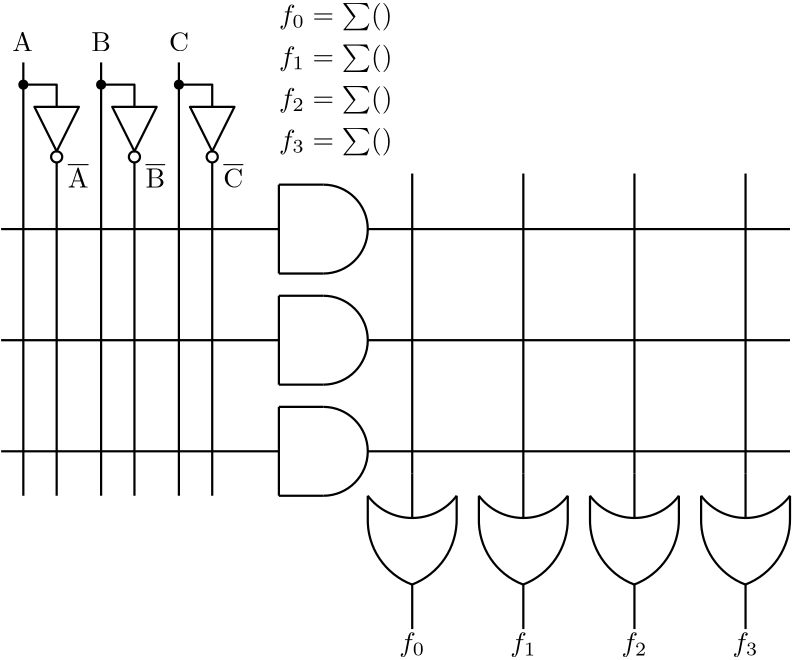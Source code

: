 <?xml version="1.0"?>
<!DOCTYPE ipe SYSTEM "ipe.dtd">
<ipe version="70206" creator="Ipe 7.2.10">
<info created="D:20190815000351" modified="D:20200329202304"/>
<ipestyle name="basic">
<symbol name="arrow/arc(spx)">
<path stroke="sym-stroke" fill="sym-stroke" pen="sym-pen">
0 0 m
-1 0.333 l
-1 -0.333 l
h
</path>
</symbol>
<symbol name="arrow/farc(spx)">
<path stroke="sym-stroke" fill="white" pen="sym-pen">
0 0 m
-1 0.333 l
-1 -0.333 l
h
</path>
</symbol>
<symbol name="arrow/ptarc(spx)">
<path stroke="sym-stroke" fill="sym-stroke" pen="sym-pen">
0 0 m
-1 0.333 l
-0.8 0 l
-1 -0.333 l
h
</path>
</symbol>
<symbol name="arrow/fptarc(spx)">
<path stroke="sym-stroke" fill="white" pen="sym-pen">
0 0 m
-1 0.333 l
-0.8 0 l
-1 -0.333 l
h
</path>
</symbol>
<symbol name="mark/circle(sx)" transformations="translations">
<path fill="sym-stroke">
0.6 0 0 0.6 0 0 e
0.4 0 0 0.4 0 0 e
</path>
</symbol>
<symbol name="mark/disk(sx)" transformations="translations">
<path fill="sym-stroke">
0.6 0 0 0.6 0 0 e
</path>
</symbol>
<symbol name="mark/fdisk(sfx)" transformations="translations">
<group>
<path fill="sym-fill">
0.5 0 0 0.5 0 0 e
</path>
<path fill="sym-stroke" fillrule="eofill">
0.6 0 0 0.6 0 0 e
0.4 0 0 0.4 0 0 e
</path>
</group>
</symbol>
<symbol name="mark/box(sx)" transformations="translations">
<path fill="sym-stroke" fillrule="eofill">
-0.6 -0.6 m
0.6 -0.6 l
0.6 0.6 l
-0.6 0.6 l
h
-0.4 -0.4 m
0.4 -0.4 l
0.4 0.4 l
-0.4 0.4 l
h
</path>
</symbol>
<symbol name="mark/square(sx)" transformations="translations">
<path fill="sym-stroke">
-0.6 -0.6 m
0.6 -0.6 l
0.6 0.6 l
-0.6 0.6 l
h
</path>
</symbol>
<symbol name="mark/fsquare(sfx)" transformations="translations">
<group>
<path fill="sym-fill">
-0.5 -0.5 m
0.5 -0.5 l
0.5 0.5 l
-0.5 0.5 l
h
</path>
<path fill="sym-stroke" fillrule="eofill">
-0.6 -0.6 m
0.6 -0.6 l
0.6 0.6 l
-0.6 0.6 l
h
-0.4 -0.4 m
0.4 -0.4 l
0.4 0.4 l
-0.4 0.4 l
h
</path>
</group>
</symbol>
<symbol name="mark/cross(sx)" transformations="translations">
<group>
<path fill="sym-stroke">
-0.43 -0.57 m
0.57 0.43 l
0.43 0.57 l
-0.57 -0.43 l
h
</path>
<path fill="sym-stroke">
-0.43 0.57 m
0.57 -0.43 l
0.43 -0.57 l
-0.57 0.43 l
h
</path>
</group>
</symbol>
<symbol name="arrow/fnormal(spx)">
<path stroke="sym-stroke" fill="white" pen="sym-pen">
0 0 m
-1 0.333 l
-1 -0.333 l
h
</path>
</symbol>
<symbol name="arrow/pointed(spx)">
<path stroke="sym-stroke" fill="sym-stroke" pen="sym-pen">
0 0 m
-1 0.333 l
-0.8 0 l
-1 -0.333 l
h
</path>
</symbol>
<symbol name="arrow/fpointed(spx)">
<path stroke="sym-stroke" fill="white" pen="sym-pen">
0 0 m
-1 0.333 l
-0.8 0 l
-1 -0.333 l
h
</path>
</symbol>
<symbol name="arrow/linear(spx)">
<path stroke="sym-stroke" pen="sym-pen">
-1 0.333 m
0 0 l
-1 -0.333 l
</path>
</symbol>
<symbol name="arrow/fdouble(spx)">
<path stroke="sym-stroke" fill="white" pen="sym-pen">
0 0 m
-1 0.333 l
-1 -0.333 l
h
-1 0 m
-2 0.333 l
-2 -0.333 l
h
</path>
</symbol>
<symbol name="arrow/double(spx)">
<path stroke="sym-stroke" fill="sym-stroke" pen="sym-pen">
0 0 m
-1 0.333 l
-1 -0.333 l
h
-1 0 m
-2 0.333 l
-2 -0.333 l
h
</path>
</symbol>
<pen name="heavier" value="0.8"/>
<pen name="fat" value="1.2"/>
<pen name="ultrafat" value="2"/>
<symbolsize name="large" value="5"/>
<symbolsize name="small" value="2"/>
<symbolsize name="tiny" value="1.1"/>
<arrowsize name="large" value="10"/>
<arrowsize name="small" value="5"/>
<arrowsize name="tiny" value="3"/>
<color name="red1" value="1 0 0"/>
<color name="red2" value="0.933 0 0"/>
<color name="red3" value="0.804 0 0"/>
<color name="red4" value="0.545 0 0"/>
<color name="green1" value="0 1 0"/>
<color name="green2" value="0 0.933 0"/>
<color name="green3" value="0 0.804 0"/>
<color name="green4" value="0 0.545 0"/>
<color name="green" value="0 1 0"/>
<color name="blue1" value="0 0 1"/>
<color name="blue2" value="0 0 0.933"/>
<color name="blue3" value="0 0 0.804"/>
<color name="blue4" value="0 0 0.545"/>
<color name="yellow" value="1 1 0"/>
<color name="orange" value="1 0.647 0"/>
<color name="gold" value="1 0.843 0"/>
<color name="purple" value="0.627 0.125 0.941"/>
<color name="gray" value="0.745"/>
<color name="brown" value="0.647 0.165 0.165"/>
<color name="navy" value="0 0 0.502"/>
<color name="pink" value="1 0.753 0.796"/>
<color name="seagreen" value="0.18 0.545 0.341"/>
<color name="turquoise" value="0.251 0.878 0.816"/>
<color name="violet" value="0.933 0.51 0.933"/>
<color name="darkblue" value="0 0 0.545"/>
<color name="darkcyan" value="0 0.545 0.545"/>
<color name="darkgray" value="0.663"/>
<color name="darkgreen" value="0 0.392 0"/>
<color name="darkmagenta" value="0.545 0 0.545"/>
<color name="darkorange" value="1 0.549 0"/>
<color name="darkred" value="0.545 0 0"/>
<color name="lightblue" value="0.678 0.847 0.902"/>
<color name="lightcyan" value="0.878 1 1"/>
<color name="lightgray" value="0.827"/>
<color name="lightgreen" value="0.565 0.933 0.565"/>
<color name="lightyellow" value="1 1 0.878"/>
<dashstyle name="dashed1" value="[1] 0"/>
<dashstyle name="dashed2" value="[2] 0"/>
<dashstyle name="dashed3" value="[4] 0"/>
<dashstyle name="dotted1" value="[1 1] 0"/>
<dashstyle name="dotted2" value="[1 2] 0"/>
<dashstyle name="dotted3" value="[1 3] 0"/>
<dashstyle name="dash dotted" value="[4 2 1 2] 0"/>
<dashstyle name="dash dot dotted" value="[4 2 1 2 1 2] 0"/>
<textsize name="large" value="\large"/>
<textsize name="small" value="\small"/>
<textsize name="tiny" value="\tiny"/>
<textsize name="Large" value="\Large"/>
<textsize name="LARGE" value="\LARGE"/>
<textsize name="huge" value="\huge"/>
<textsize name="Huge" value="\Huge"/>
<textsize name="footnote" value="\footnotesize"/>
<textstyle name="center" begin="\begin{center}" end="\end{center}"/>
<textstyle name="itemize" begin="\begin{itemize}" end="\end{itemize}"/>
<textstyle name="item" begin="\begin{itemize}\item{}" end="\end{itemize}"/>
<gridsize name="1 pts" value="1"/>
<gridsize name="2 pts" value="2"/>
<gridsize name="4 pts" value="4"/>
<gridsize name="8 pts (~3 mm)" value="8"/>
<gridsize name="16 pts (~6 mm)" value="16"/>
<gridsize name="32 pts (~12 mm)" value="32"/>
<gridsize name="10 pts (~3.5 mm)" value="10"/>
<gridsize name="20 pts (~7 mm)" value="20"/>
<gridsize name="14 pts (~5 mm)" value="14"/>
<gridsize name="28 pts (~10 mm)" value="28"/>
<gridsize name="56 pts (~20 mm)" value="56"/>
<anglesize name="90 deg" value="90"/>
<anglesize name="60 deg" value="60"/>
<anglesize name="45 deg" value="45"/>
<anglesize name="30 deg" value="30"/>
<anglesize name="22.5 deg" value="22.5"/>
<opacity name="10%" value="0.1"/>
<opacity name="30%" value="0.3"/>
<opacity name="50%" value="0.5"/>
<opacity name="75%" value="0.75"/>
<layout paper="500 300" origin="0 0" frame="500 300"/>
<tiling name="falling" angle="-60" step="4" width="1"/>
<tiling name="rising" angle="30" step="4" width="1"/>
</ipestyle>
<page>
<layer name="alpha"/>
<view layers="alpha" active="alpha"/>
<path layer="alpha" matrix="1 0 0 1 -108 -50" stroke="black" pen="heavier">
112 208 m
212 208 l
</path>
<path matrix="1 0 0 1 56 54" stroke="black" pen="heavier">
48 120 m
48 88 l
</path>
<path matrix="0 -1 1 0 16 222" stroke="black" pen="heavier">
48 104 m
16 0 0 -16 64 104 80 104 a
</path>
<path matrix="1 0 0 1 56 54" stroke="black" pen="heavier">
48 120 m
64 120 l
</path>
<path matrix="1 0 0 1 56 54" stroke="black" pen="heavier">
48 88 m
64 88 l
</path>
<path matrix="1 0 0 1 -108 -50" stroke="black" pen="heavier">
112 168 m
212 168 l
</path>
<path matrix="1 0 0 1 56 14" stroke="black" pen="heavier">
48 120 m
48 88 l
</path>
<path matrix="0 -1 1 0 16 182" stroke="black" pen="heavier">
48 104 m
16 0 0 -16 64 104 80 104 a
</path>
<path matrix="1 0 0 1 56 14" stroke="black" pen="heavier">
48 120 m
64 120 l
</path>
<path matrix="1 0 0 1 56 14" stroke="black" pen="heavier">
48 88 m
64 88 l
</path>
<path matrix="1 0 0 1 -108 -50" stroke="black" pen="heavier">
112 128 m
212 128 l
</path>
<path matrix="1 0 0 1 56 -26" stroke="black" pen="heavier">
48 120 m
48 88 l
</path>
<path matrix="0 -1 1 0 16 142" stroke="black" pen="heavier">
48 104 m
16 0 0 -16 64 104 80 104 a
</path>
<path matrix="1 0 0 1 56 -26" stroke="black" pen="heavier">
48 120 m
64 120 l
</path>
<path matrix="1 0 0 1 56 -26" stroke="black" pen="heavier">
48 88 m
64 88 l
</path>
<path matrix="0 -1 1 0 56 102" stroke="black" pen="heavier">
32 96 m
48 96 l
</path>
<path matrix="0 -1 1 0 48 110" stroke="black" pen="heavier">
80 104 m
96 104 l
</path>
<path matrix="0 -1 1 0 96 102" stroke="black" pen="heavier">
32 96 m
48 96 l
</path>
<path matrix="0 -1 1 0 88 110" stroke="black" pen="heavier">
80 104 m
96 104 l
</path>
<path matrix="0 -1 1 0 136 102" stroke="black" pen="heavier">
32 96 m
48 96 l
</path>
<path matrix="0 -1 1 0 128 110" stroke="black" pen="heavier">
80 104 m
96 104 l
</path>
<path matrix="0 -1 1 0 176 102" stroke="black" pen="heavier">
32 96 m
48 96 l
</path>
<path matrix="0 -1 1 0 168 110" stroke="black" pen="heavier">
80 104 m
96 104 l
</path>
<path matrix="1 0 0 1 -108 -50" stroke="black" pen="heavier">
244 128 m
396 128 l
</path>
<path matrix="1 0 0 1 -108 -50" stroke="black" pen="heavier">
244 168 m
396 168 l
</path>
<path matrix="1 0 0 1 -108 -50" stroke="black" pen="heavier">
244 208 m
396 208 l
</path>
<path matrix="1 0 0 1 -108 -50" stroke="black" pen="heavier">
260 228 m
260 120 l
</path>
<path matrix="1 0 0 1 -108 -50" stroke="black" pen="heavier">
300 228 m
300 120 l
</path>
<path matrix="1 0 0 1 -108 -50" stroke="black" pen="heavier">
340 228 m
340 120 l
</path>
<path matrix="1 0 0 1 -108 -50" stroke="black" pen="heavier">
380 228 m
380 120 l
</path>
<text matrix="1 0 0 1 -8 -66" transformations="translations" pos="16 288" stroke="black" type="label" width="7.472" height="6.808" depth="0" valign="baseline">A</text>
<text matrix="1 0 0 1 4.4715 -66" transformations="translations" pos="32 288" stroke="black" type="label" width="7.057" height="6.808" depth="0" valign="baseline">B</text>
<text matrix="1 0 0 1 16.4025 -66" transformations="translations" pos="48 288" stroke="black" type="label" width="7.195" height="6.808" depth="0" valign="baseline">C</text>
<text matrix="1 0 0 1 12 -115" transformations="translations" pos="16 288" stroke="black" type="label" width="7.472" height="8.8" depth="0" valign="baseline" style="math">\mathrm{\overline{A}}</text>
<text matrix="1 0 0 1 40 -115" transformations="translations" pos="16 288" stroke="black" type="label" width="7.057" height="8.8" depth="0" valign="baseline" style="math">\mathrm{\overline{B}}</text>
<text matrix="1 0 0 1 68 -115" transformations="translations" pos="16 288" stroke="black" type="label" width="7.195" height="8.8" depth="0" valign="baseline" style="math">\mathrm{\overline{C}}</text>
<group matrix="1 0 0 1 -104 -50">
<path stroke="black" pen="heavier">
392 112 m
392 104 l
</path>
<path stroke="black" pen="heavier">
360 112 m
360 104 l
</path>
<path matrix="1 0 0 1 168 -152" stroke="black" pen="heavier">
192 264 m
20 0 0 20 208 276 224 264 a
</path>
<path matrix="1 0 0 1 40 40" stroke="black" pen="heavier">
320 64 m
24.8577 0 0 24.8577 344.846 63.2305 336 40 a
</path>
<path stroke="black" pen="heavier">
392 104 m
-25.1057 0 0 25.1057 366.9 103.462 375.834 80 a
</path>
</group>
<group matrix="1 0 0 1 -144 -50">
<path stroke="black" pen="heavier">
392 112 m
392 104 l
</path>
<path stroke="black" pen="heavier">
360 112 m
360 104 l
</path>
<path matrix="1 0 0 1 168 -152" stroke="black" pen="heavier">
192 264 m
20 0 0 20 208 276 224 264 a
</path>
<path matrix="1 0 0 1 40 40" stroke="black" pen="heavier">
320 64 m
24.8577 0 0 24.8577 344.846 63.2305 336 40 a
</path>
<path stroke="black" pen="heavier">
392 104 m
-25.1057 0 0 25.1057 366.9 103.462 375.834 80 a
</path>
</group>
<group matrix="1 0 0 1 -184 -50">
<path stroke="black" pen="heavier">
392 112 m
392 104 l
</path>
<path stroke="black" pen="heavier">
360 112 m
360 104 l
</path>
<path matrix="1 0 0 1 168 -152" stroke="black" pen="heavier">
192 264 m
20 0 0 20 208 276 224 264 a
</path>
<path matrix="1 0 0 1 40 40" stroke="black" pen="heavier">
320 64 m
24.8577 0 0 24.8577 344.846 63.2305 336 40 a
</path>
<path stroke="black" pen="heavier">
392 104 m
-25.1057 0 0 25.1057 366.9 103.462 375.834 80 a
</path>
</group>
<group matrix="1 0 0 1 -224 -50">
<path stroke="black" pen="heavier">
392 112 m
392 104 l
</path>
<path stroke="black" pen="heavier">
360 112 m
360 104 l
</path>
<path matrix="1 0 0 1 168 -152" stroke="black" pen="heavier">
192 264 m
20 0 0 20 208 276 224 264 a
</path>
<path matrix="1 0 0 1 40 40" stroke="black" pen="heavier">
320 64 m
24.8577 0 0 24.8577 344.846 63.2305 336 40 a
</path>
<path stroke="black" pen="heavier">
392 104 m
-25.1057 0 0 25.1057 366.9 103.462 375.834 80 a
</path>
</group>
<path matrix="0 -1 1 0 -120 314" stroke="black" pen="heavier">
112 208 m
112 192 l
128 200 l
h
</path>
<path matrix="0 -1 1 0 -168 359" stroke="black" pen="heavier">
2 0 0 2 175 248 e
</path>
<path matrix="0 -1 1 0 -148 314" stroke="black" pen="heavier">
112 208 m
112 192 l
128 200 l
h
</path>
<path matrix="0 -1 1 0 -196 359" stroke="black" pen="heavier">
2 0 0 2 175 248 e
</path>
<path matrix="0 -1 1 0 -176 314" stroke="black" pen="heavier">
112 208 m
112 192 l
128 200 l
h
</path>
<path matrix="0 -1 1 0 -224 359" stroke="black" pen="heavier">
2 0 0 2 175 248 e
</path>
<path matrix="1 0 0 1 -108 -50" stroke="black" pen="heavier">
120 268 m
120 112 l
</path>
<path matrix="1 0 0 1 -108 -50" stroke="black" pen="heavier">
148 268 m
148 112 l
</path>
<path matrix="1 0 0 1 -108 -50" stroke="black" pen="heavier">
176 268 m
176 112 l
</path>
<use matrix="1 0 0 1 -108 -50" name="mark/disk(sx)" pos="120 260" size="normal" stroke="black"/>
<use matrix="1 0 0 1 -108 -50" name="mark/disk(sx)" pos="148 260" size="normal" stroke="black"/>
<use matrix="1 0 0 1 -108 -50" name="mark/disk(sx)" pos="176 260" size="normal" stroke="black"/>
<path matrix="1 0 0 1 -108 -50" stroke="black" pen="heavier">
120 260 m
132 260 l
132 252 l
</path>
<path matrix="1 0 0 1 -80 -50" stroke="black" pen="heavier">
120 260 m
132 260 l
132 252 l
</path>
<path matrix="1 0 0 1 -52 -50" stroke="black" pen="heavier">
120 260 m
132 260 l
132 252 l
</path>
<path matrix="1 0 0 1 -108 -50" stroke="black" pen="heavier">
132 232 m
132 112 l
</path>
<path matrix="1 0 0 1 -80 -50" stroke="black" pen="heavier">
132 232 m
132 112 l
</path>
<path matrix="1 0 0 1 -52 -50" stroke="black" pen="heavier">
132 232 m
132 112 l
</path>
<text matrix="1 0 0 1 -106.673 -43" transformations="translations" pos="254 49" stroke="black" type="label" width="9.347" height="6.926" depth="1.93" valign="baseline" style="math">f_0</text>
<text matrix="1 0 0 1 -66.6735 -43" transformations="translations" pos="254 49" stroke="black" type="label" width="9.347" height="6.926" depth="1.93" valign="baseline" style="math">f_1</text>
<text matrix="1 0 0 1 -26.6735 -43" transformations="translations" pos="254 49" stroke="black" type="label" width="9.347" height="6.926" depth="1.93" valign="baseline" style="math">f_2</text>
<text matrix="1 0 0 1 13.3265 -43" transformations="translations" pos="254 49" stroke="black" type="label" width="9.347" height="6.926" depth="1.93" valign="baseline" style="math">f_3</text>
<text matrix="1 0 0 1 -37 7" transformations="translations" pos="141 225" stroke="black" type="label" width="40.895" height="7.473" depth="2.49" valign="baseline" style="math">f_{0}=\sum()</text>
<text matrix="1 0 0 1 -37 -8" transformations="translations" pos="141 225" stroke="black" type="label" width="40.895" height="7.473" depth="2.49" valign="baseline" style="math">f_{1}=\sum()</text>
<text matrix="1 0 0 1 -37 -23" transformations="translations" pos="141 225" stroke="black" type="label" width="40.895" height="7.473" depth="2.49" valign="baseline" style="math">f_{2}=\sum()</text>
<text matrix="1 0 0 1 -37 -38" transformations="translations" pos="141 225" stroke="black" type="label" width="40.895" height="7.473" depth="2.49" valign="baseline" style="math">f_{3}=\sum()</text>
</page>
</ipe>
